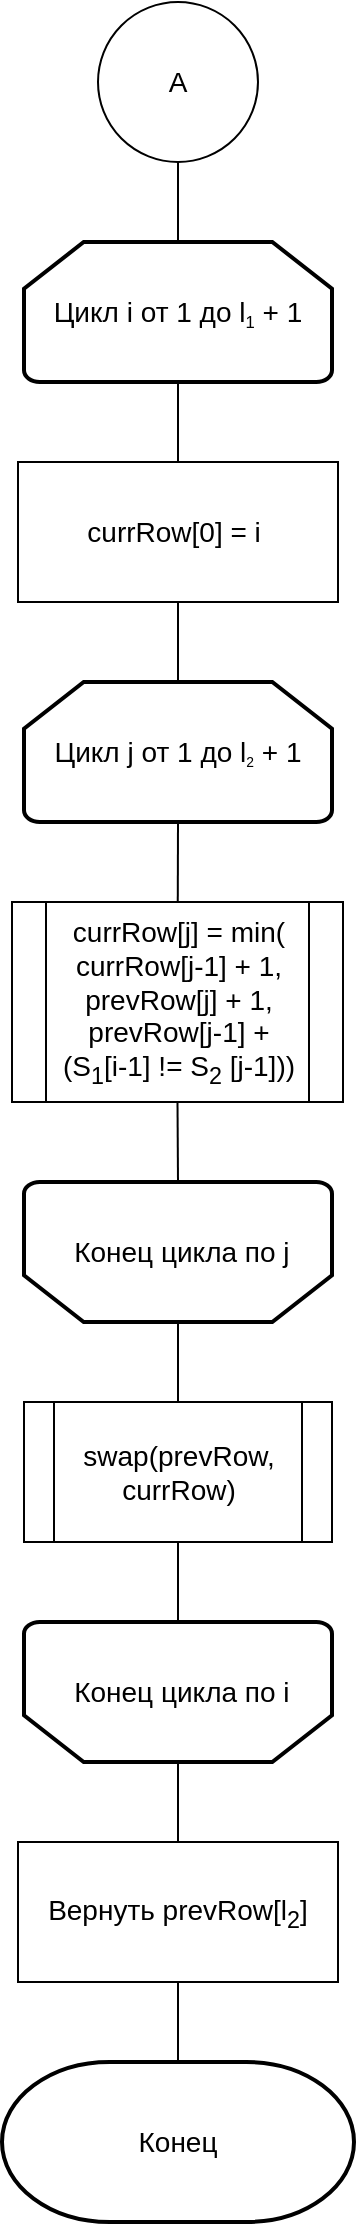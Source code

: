 <mxfile version="21.7.5" type="device">
  <diagram id="C5RBs43oDa-KdzZeNtuy" name="Page-1">
    <mxGraphModel dx="1687" dy="931" grid="1" gridSize="10" guides="1" tooltips="1" connect="1" arrows="1" fold="1" page="1" pageScale="1" pageWidth="827" pageHeight="1169" math="0" shadow="0">
      <root>
        <mxCell id="WIyWlLk6GJQsqaUBKTNV-0" />
        <mxCell id="WIyWlLk6GJQsqaUBKTNV-1" parent="WIyWlLk6GJQsqaUBKTNV-0" />
        <mxCell id="e15TztKwWEexou06q2Yh-0" value="&lt;font style=&quot;font-size: 14px;&quot;&gt;Цикл i от 1 до l&lt;/font&gt;&lt;font size=&quot;1&quot; style=&quot;&quot;&gt;&lt;sub&gt;1&lt;/sub&gt;&lt;/font&gt;&lt;font style=&quot;&quot;&gt;&lt;span style=&quot;font-size: 14px;&quot;&gt;&amp;nbsp;+ 1&lt;/span&gt;&lt;/font&gt;" style="strokeWidth=2;html=1;shape=mxgraph.flowchart.loop_limit;whiteSpace=wrap;" vertex="1" parent="WIyWlLk6GJQsqaUBKTNV-1">
          <mxGeometry x="337" y="140" width="154" height="70" as="geometry" />
        </mxCell>
        <mxCell id="e15TztKwWEexou06q2Yh-1" value="&lt;span style=&quot;font-size: 14px;&quot;&gt;currRow[0] = i&amp;nbsp;&lt;/span&gt;" style="rounded=0;whiteSpace=wrap;html=1;" vertex="1" parent="WIyWlLk6GJQsqaUBKTNV-1">
          <mxGeometry x="334" y="250" width="160" height="70" as="geometry" />
        </mxCell>
        <mxCell id="e15TztKwWEexou06q2Yh-2" value="" style="endArrow=none;html=1;rounded=0;entryX=0.5;entryY=1;entryDx=0;entryDy=0;entryPerimeter=0;exitX=0.5;exitY=0;exitDx=0;exitDy=0;" edge="1" parent="WIyWlLk6GJQsqaUBKTNV-1" source="e15TztKwWEexou06q2Yh-1" target="e15TztKwWEexou06q2Yh-0">
          <mxGeometry width="50" height="50" relative="1" as="geometry">
            <mxPoint x="210" y="190" as="sourcePoint" />
            <mxPoint x="260" y="140" as="targetPoint" />
          </mxGeometry>
        </mxCell>
        <mxCell id="e15TztKwWEexou06q2Yh-3" value="&lt;font style=&quot;font-size: 14px;&quot;&gt;Цикл j от 1 до l&lt;/font&gt;&lt;font style=&quot;font-size: 8.333px;&quot;&gt;&lt;sub&gt;2&lt;/sub&gt;&lt;/font&gt;&lt;font style=&quot;&quot;&gt;&lt;span style=&quot;font-size: 14px;&quot;&gt;&amp;nbsp;+ 1&lt;/span&gt;&lt;/font&gt;" style="strokeWidth=2;html=1;shape=mxgraph.flowchart.loop_limit;whiteSpace=wrap;" vertex="1" parent="WIyWlLk6GJQsqaUBKTNV-1">
          <mxGeometry x="337" y="360" width="154" height="70" as="geometry" />
        </mxCell>
        <mxCell id="e15TztKwWEexou06q2Yh-4" value="" style="endArrow=none;html=1;rounded=0;entryX=0.5;entryY=1;entryDx=0;entryDy=0;exitX=0.5;exitY=0;exitDx=0;exitDy=0;exitPerimeter=0;" edge="1" parent="WIyWlLk6GJQsqaUBKTNV-1" source="e15TztKwWEexou06q2Yh-3" target="e15TztKwWEexou06q2Yh-1">
          <mxGeometry width="50" height="50" relative="1" as="geometry">
            <mxPoint x="210" y="200" as="sourcePoint" />
            <mxPoint x="260" y="150" as="targetPoint" />
          </mxGeometry>
        </mxCell>
        <mxCell id="e15TztKwWEexou06q2Yh-5" value="&lt;font style=&quot;font-size: 14px;&quot;&gt;currRow[j] = min(&lt;br&gt;currRow[j-1] + 1,&lt;br&gt;prevRow[j] + 1,&lt;br&gt;prevRow[j-1] + &lt;br&gt;(S&lt;sub&gt;1&lt;/sub&gt;[i-1] != S&lt;sub&gt;2&lt;/sub&gt;&amp;nbsp;[j-1]))&lt;br&gt;&lt;/font&gt;" style="shape=process;whiteSpace=wrap;html=1;backgroundOutline=1;" vertex="1" parent="WIyWlLk6GJQsqaUBKTNV-1">
          <mxGeometry x="331" y="470" width="165.5" height="100" as="geometry" />
        </mxCell>
        <mxCell id="e15TztKwWEexou06q2Yh-6" value="" style="endArrow=none;html=1;rounded=0;entryX=0.5;entryY=1;entryDx=0;entryDy=0;entryPerimeter=0;" edge="1" parent="WIyWlLk6GJQsqaUBKTNV-1" source="e15TztKwWEexou06q2Yh-5" target="e15TztKwWEexou06q2Yh-3">
          <mxGeometry width="50" height="50" relative="1" as="geometry">
            <mxPoint x="210" y="540" as="sourcePoint" />
            <mxPoint x="260" y="490" as="targetPoint" />
          </mxGeometry>
        </mxCell>
        <mxCell id="e15TztKwWEexou06q2Yh-7" value="&lt;font style=&quot;font-size: 14px;&quot;&gt;&amp;nbsp;Конец цикла по j&lt;/font&gt;" style="strokeWidth=2;html=1;shape=mxgraph.flowchart.loop_limit;whiteSpace=wrap;direction=west;" vertex="1" parent="WIyWlLk6GJQsqaUBKTNV-1">
          <mxGeometry x="337" y="610" width="154" height="70" as="geometry" />
        </mxCell>
        <mxCell id="e15TztKwWEexou06q2Yh-8" value="" style="endArrow=none;html=1;rounded=0;entryX=0.5;entryY=1;entryDx=0;entryDy=0;exitX=0.5;exitY=1;exitDx=0;exitDy=0;exitPerimeter=0;" edge="1" parent="WIyWlLk6GJQsqaUBKTNV-1" source="e15TztKwWEexou06q2Yh-7" target="e15TztKwWEexou06q2Yh-5">
          <mxGeometry width="50" height="50" relative="1" as="geometry">
            <mxPoint x="210" y="550" as="sourcePoint" />
            <mxPoint x="260" y="500" as="targetPoint" />
          </mxGeometry>
        </mxCell>
        <mxCell id="e15TztKwWEexou06q2Yh-9" value="&lt;font style=&quot;font-size: 14px;&quot;&gt;swap(prevRow, currRow)&lt;br&gt;&lt;/font&gt;" style="shape=process;whiteSpace=wrap;html=1;backgroundOutline=1;" vertex="1" parent="WIyWlLk6GJQsqaUBKTNV-1">
          <mxGeometry x="337" y="720" width="154" height="70" as="geometry" />
        </mxCell>
        <mxCell id="e15TztKwWEexou06q2Yh-10" value="" style="endArrow=none;html=1;rounded=0;entryX=0.5;entryY=0;entryDx=0;entryDy=0;entryPerimeter=0;exitX=0.5;exitY=0;exitDx=0;exitDy=0;" edge="1" parent="WIyWlLk6GJQsqaUBKTNV-1" source="e15TztKwWEexou06q2Yh-9" target="e15TztKwWEexou06q2Yh-7">
          <mxGeometry width="50" height="50" relative="1" as="geometry">
            <mxPoint x="210" y="760" as="sourcePoint" />
            <mxPoint x="260" y="710" as="targetPoint" />
          </mxGeometry>
        </mxCell>
        <mxCell id="e15TztKwWEexou06q2Yh-11" value="&lt;font style=&quot;font-size: 14px;&quot;&gt;&amp;nbsp;Конец цикла по i&lt;/font&gt;" style="strokeWidth=2;html=1;shape=mxgraph.flowchart.loop_limit;whiteSpace=wrap;direction=west;" vertex="1" parent="WIyWlLk6GJQsqaUBKTNV-1">
          <mxGeometry x="337" y="830" width="154" height="70" as="geometry" />
        </mxCell>
        <mxCell id="e15TztKwWEexou06q2Yh-12" value="" style="endArrow=none;html=1;rounded=0;entryX=0.5;entryY=1;entryDx=0;entryDy=0;exitX=0.5;exitY=1;exitDx=0;exitDy=0;exitPerimeter=0;" edge="1" parent="WIyWlLk6GJQsqaUBKTNV-1" source="e15TztKwWEexou06q2Yh-11" target="e15TztKwWEexou06q2Yh-9">
          <mxGeometry width="50" height="50" relative="1" as="geometry">
            <mxPoint x="210" y="760" as="sourcePoint" />
            <mxPoint x="420" y="820" as="targetPoint" />
          </mxGeometry>
        </mxCell>
        <mxCell id="e15TztKwWEexou06q2Yh-13" value="&lt;span style=&quot;font-size: 14px;&quot;&gt;Вернуть prevRow[l&lt;sub&gt;2&lt;/sub&gt;]&lt;/span&gt;" style="rounded=0;whiteSpace=wrap;html=1;" vertex="1" parent="WIyWlLk6GJQsqaUBKTNV-1">
          <mxGeometry x="334" y="940" width="160" height="70" as="geometry" />
        </mxCell>
        <mxCell id="e15TztKwWEexou06q2Yh-14" value="" style="endArrow=none;html=1;rounded=0;entryX=0.5;entryY=0;entryDx=0;entryDy=0;entryPerimeter=0;exitX=0.5;exitY=0;exitDx=0;exitDy=0;" edge="1" parent="WIyWlLk6GJQsqaUBKTNV-1" source="e15TztKwWEexou06q2Yh-13" target="e15TztKwWEexou06q2Yh-11">
          <mxGeometry width="50" height="50" relative="1" as="geometry">
            <mxPoint x="210" y="1150" as="sourcePoint" />
            <mxPoint x="260" y="1100" as="targetPoint" />
          </mxGeometry>
        </mxCell>
        <mxCell id="e15TztKwWEexou06q2Yh-15" value="&lt;font style=&quot;font-size: 14px;&quot;&gt;Конец&lt;/font&gt;" style="strokeWidth=2;html=1;shape=mxgraph.flowchart.terminator;whiteSpace=wrap;" vertex="1" parent="WIyWlLk6GJQsqaUBKTNV-1">
          <mxGeometry x="326" y="1050" width="176" height="80" as="geometry" />
        </mxCell>
        <mxCell id="e15TztKwWEexou06q2Yh-16" value="" style="endArrow=none;html=1;rounded=0;entryX=0.5;entryY=1;entryDx=0;entryDy=0;" edge="1" parent="WIyWlLk6GJQsqaUBKTNV-1" source="e15TztKwWEexou06q2Yh-15" target="e15TztKwWEexou06q2Yh-13">
          <mxGeometry width="50" height="50" relative="1" as="geometry">
            <mxPoint x="210" y="1250" as="sourcePoint" />
            <mxPoint x="260" y="1200" as="targetPoint" />
          </mxGeometry>
        </mxCell>
        <mxCell id="e15TztKwWEexou06q2Yh-17" value="&lt;font style=&quot;font-size: 14px;&quot;&gt;A&lt;/font&gt;" style="ellipse;whiteSpace=wrap;html=1;aspect=fixed;" vertex="1" parent="WIyWlLk6GJQsqaUBKTNV-1">
          <mxGeometry x="374" y="20" width="80" height="80" as="geometry" />
        </mxCell>
        <mxCell id="e15TztKwWEexou06q2Yh-18" value="" style="endArrow=none;html=1;rounded=0;entryX=0.5;entryY=1;entryDx=0;entryDy=0;exitX=0.5;exitY=0;exitDx=0;exitDy=0;exitPerimeter=0;" edge="1" parent="WIyWlLk6GJQsqaUBKTNV-1" source="e15TztKwWEexou06q2Yh-0" target="e15TztKwWEexou06q2Yh-17">
          <mxGeometry width="50" height="50" relative="1" as="geometry">
            <mxPoint x="390" y="180" as="sourcePoint" />
            <mxPoint x="440" y="130" as="targetPoint" />
          </mxGeometry>
        </mxCell>
      </root>
    </mxGraphModel>
  </diagram>
</mxfile>
